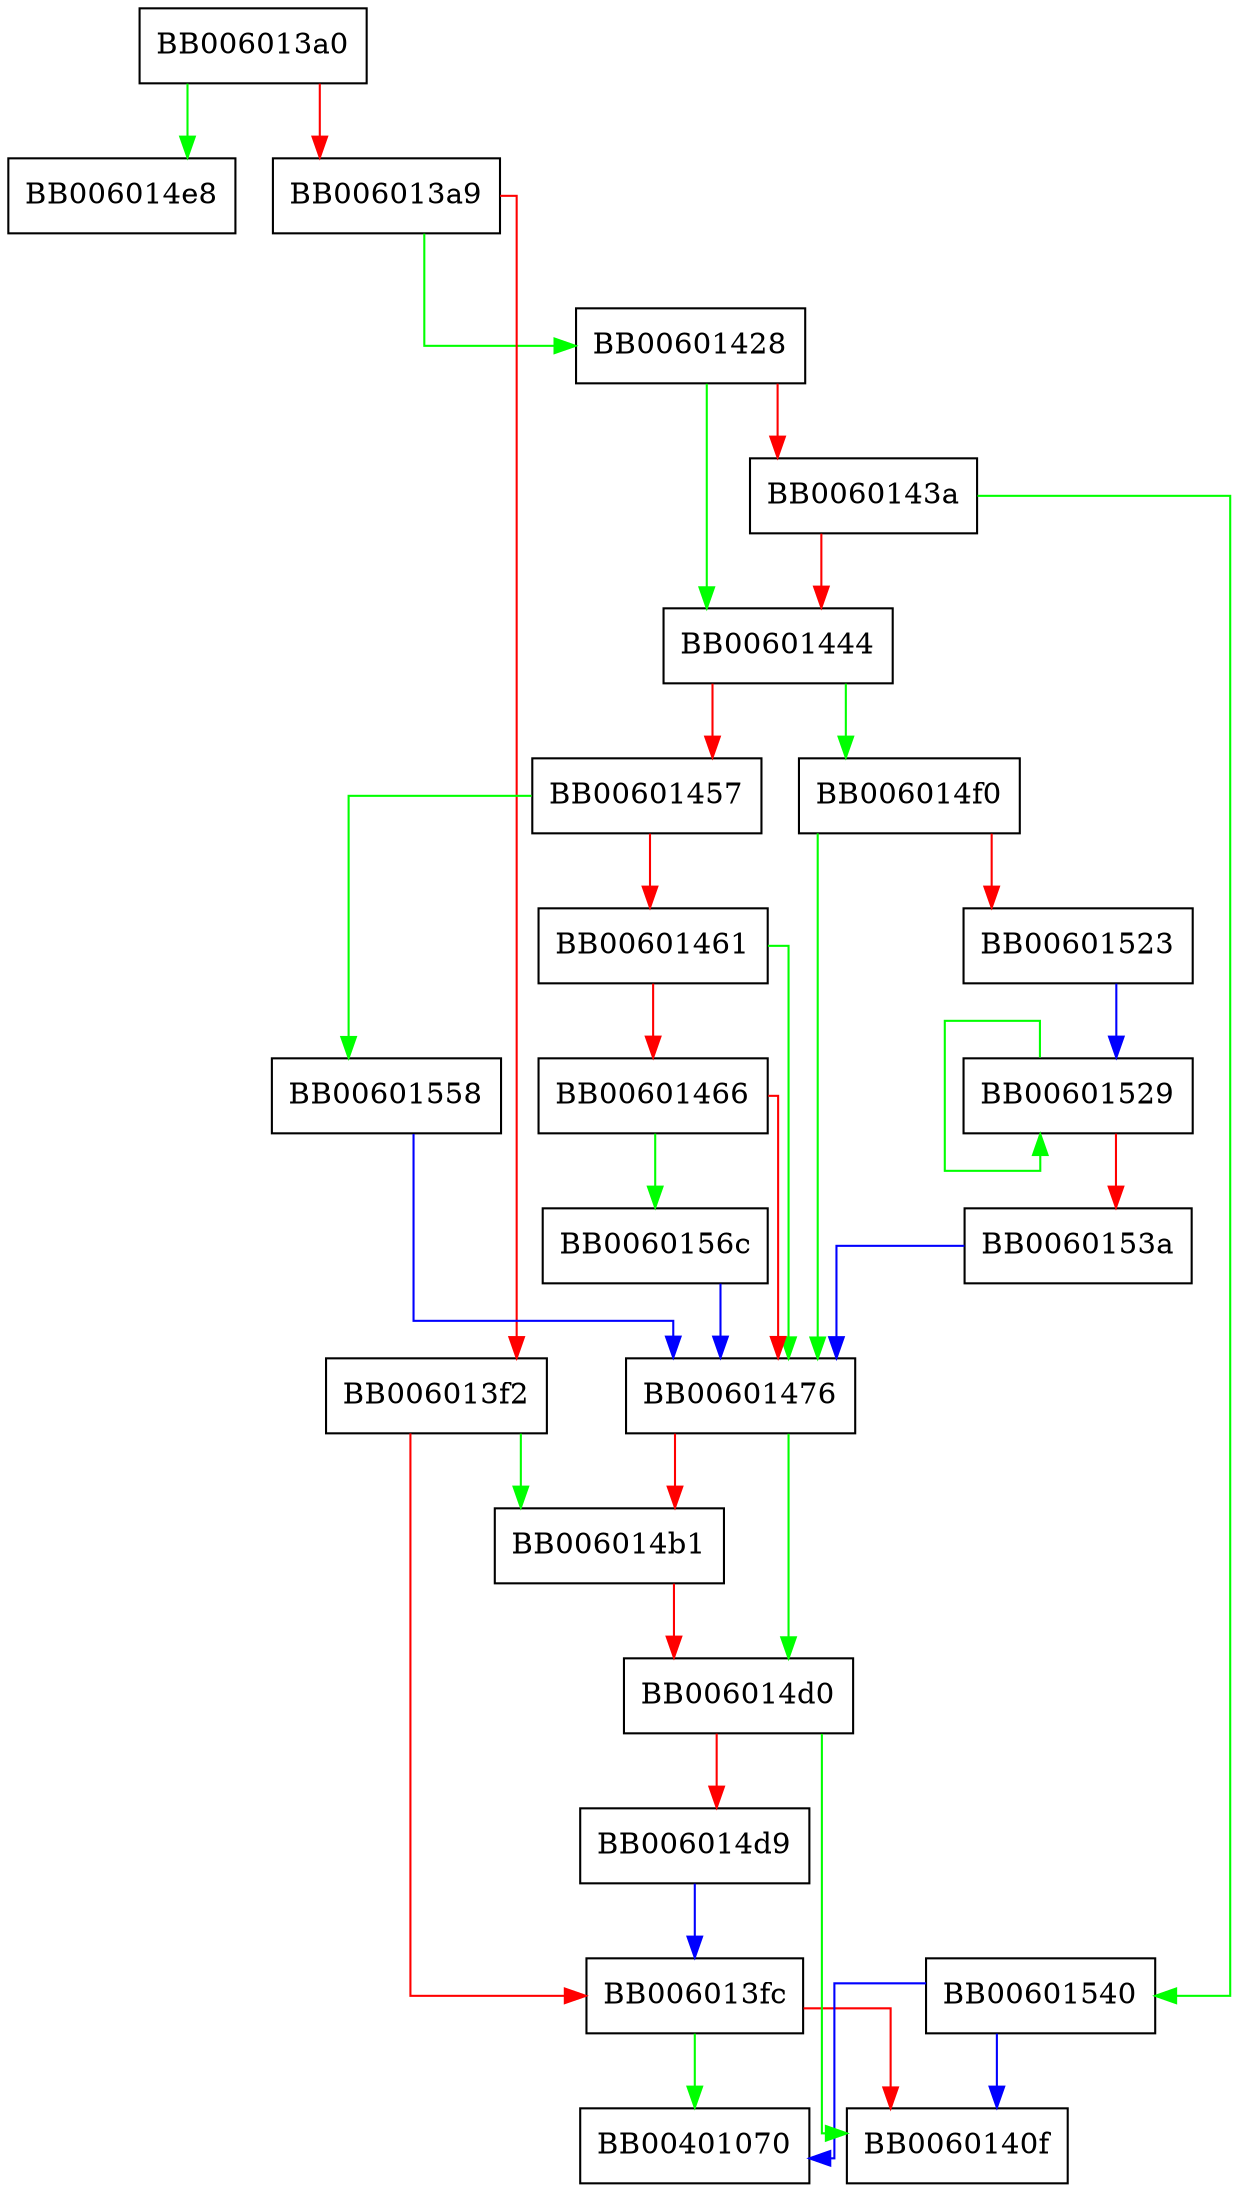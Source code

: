 digraph MD5_Update {
  node [shape="box"];
  graph [splines=ortho];
  BB006013a0 -> BB006014e8 [color="green"];
  BB006013a0 -> BB006013a9 [color="red"];
  BB006013a9 -> BB00601428 [color="green"];
  BB006013a9 -> BB006013f2 [color="red"];
  BB006013f2 -> BB006014b1 [color="green"];
  BB006013f2 -> BB006013fc [color="red"];
  BB006013fc -> BB00401070 [color="green"];
  BB006013fc -> BB0060140f [color="red"];
  BB00601428 -> BB00601444 [color="green"];
  BB00601428 -> BB0060143a [color="red"];
  BB0060143a -> BB00601540 [color="green"];
  BB0060143a -> BB00601444 [color="red"];
  BB00601444 -> BB006014f0 [color="green"];
  BB00601444 -> BB00601457 [color="red"];
  BB00601457 -> BB00601558 [color="green"];
  BB00601457 -> BB00601461 [color="red"];
  BB00601461 -> BB00601476 [color="green"];
  BB00601461 -> BB00601466 [color="red"];
  BB00601466 -> BB0060156c [color="green"];
  BB00601466 -> BB00601476 [color="red"];
  BB00601476 -> BB006014d0 [color="green"];
  BB00601476 -> BB006014b1 [color="red"];
  BB006014b1 -> BB006014d0 [color="red"];
  BB006014d0 -> BB0060140f [color="green"];
  BB006014d0 -> BB006014d9 [color="red"];
  BB006014d9 -> BB006013fc [color="blue"];
  BB006014f0 -> BB00601476 [color="green"];
  BB006014f0 -> BB00601523 [color="red"];
  BB00601523 -> BB00601529 [color="blue"];
  BB00601529 -> BB00601529 [color="green"];
  BB00601529 -> BB0060153a [color="red"];
  BB0060153a -> BB00601476 [color="blue"];
  BB00601540 -> BB00401070 [color="blue"];
  BB00601540 -> BB0060140f [color="blue"];
  BB00601558 -> BB00601476 [color="blue"];
  BB0060156c -> BB00601476 [color="blue"];
}
